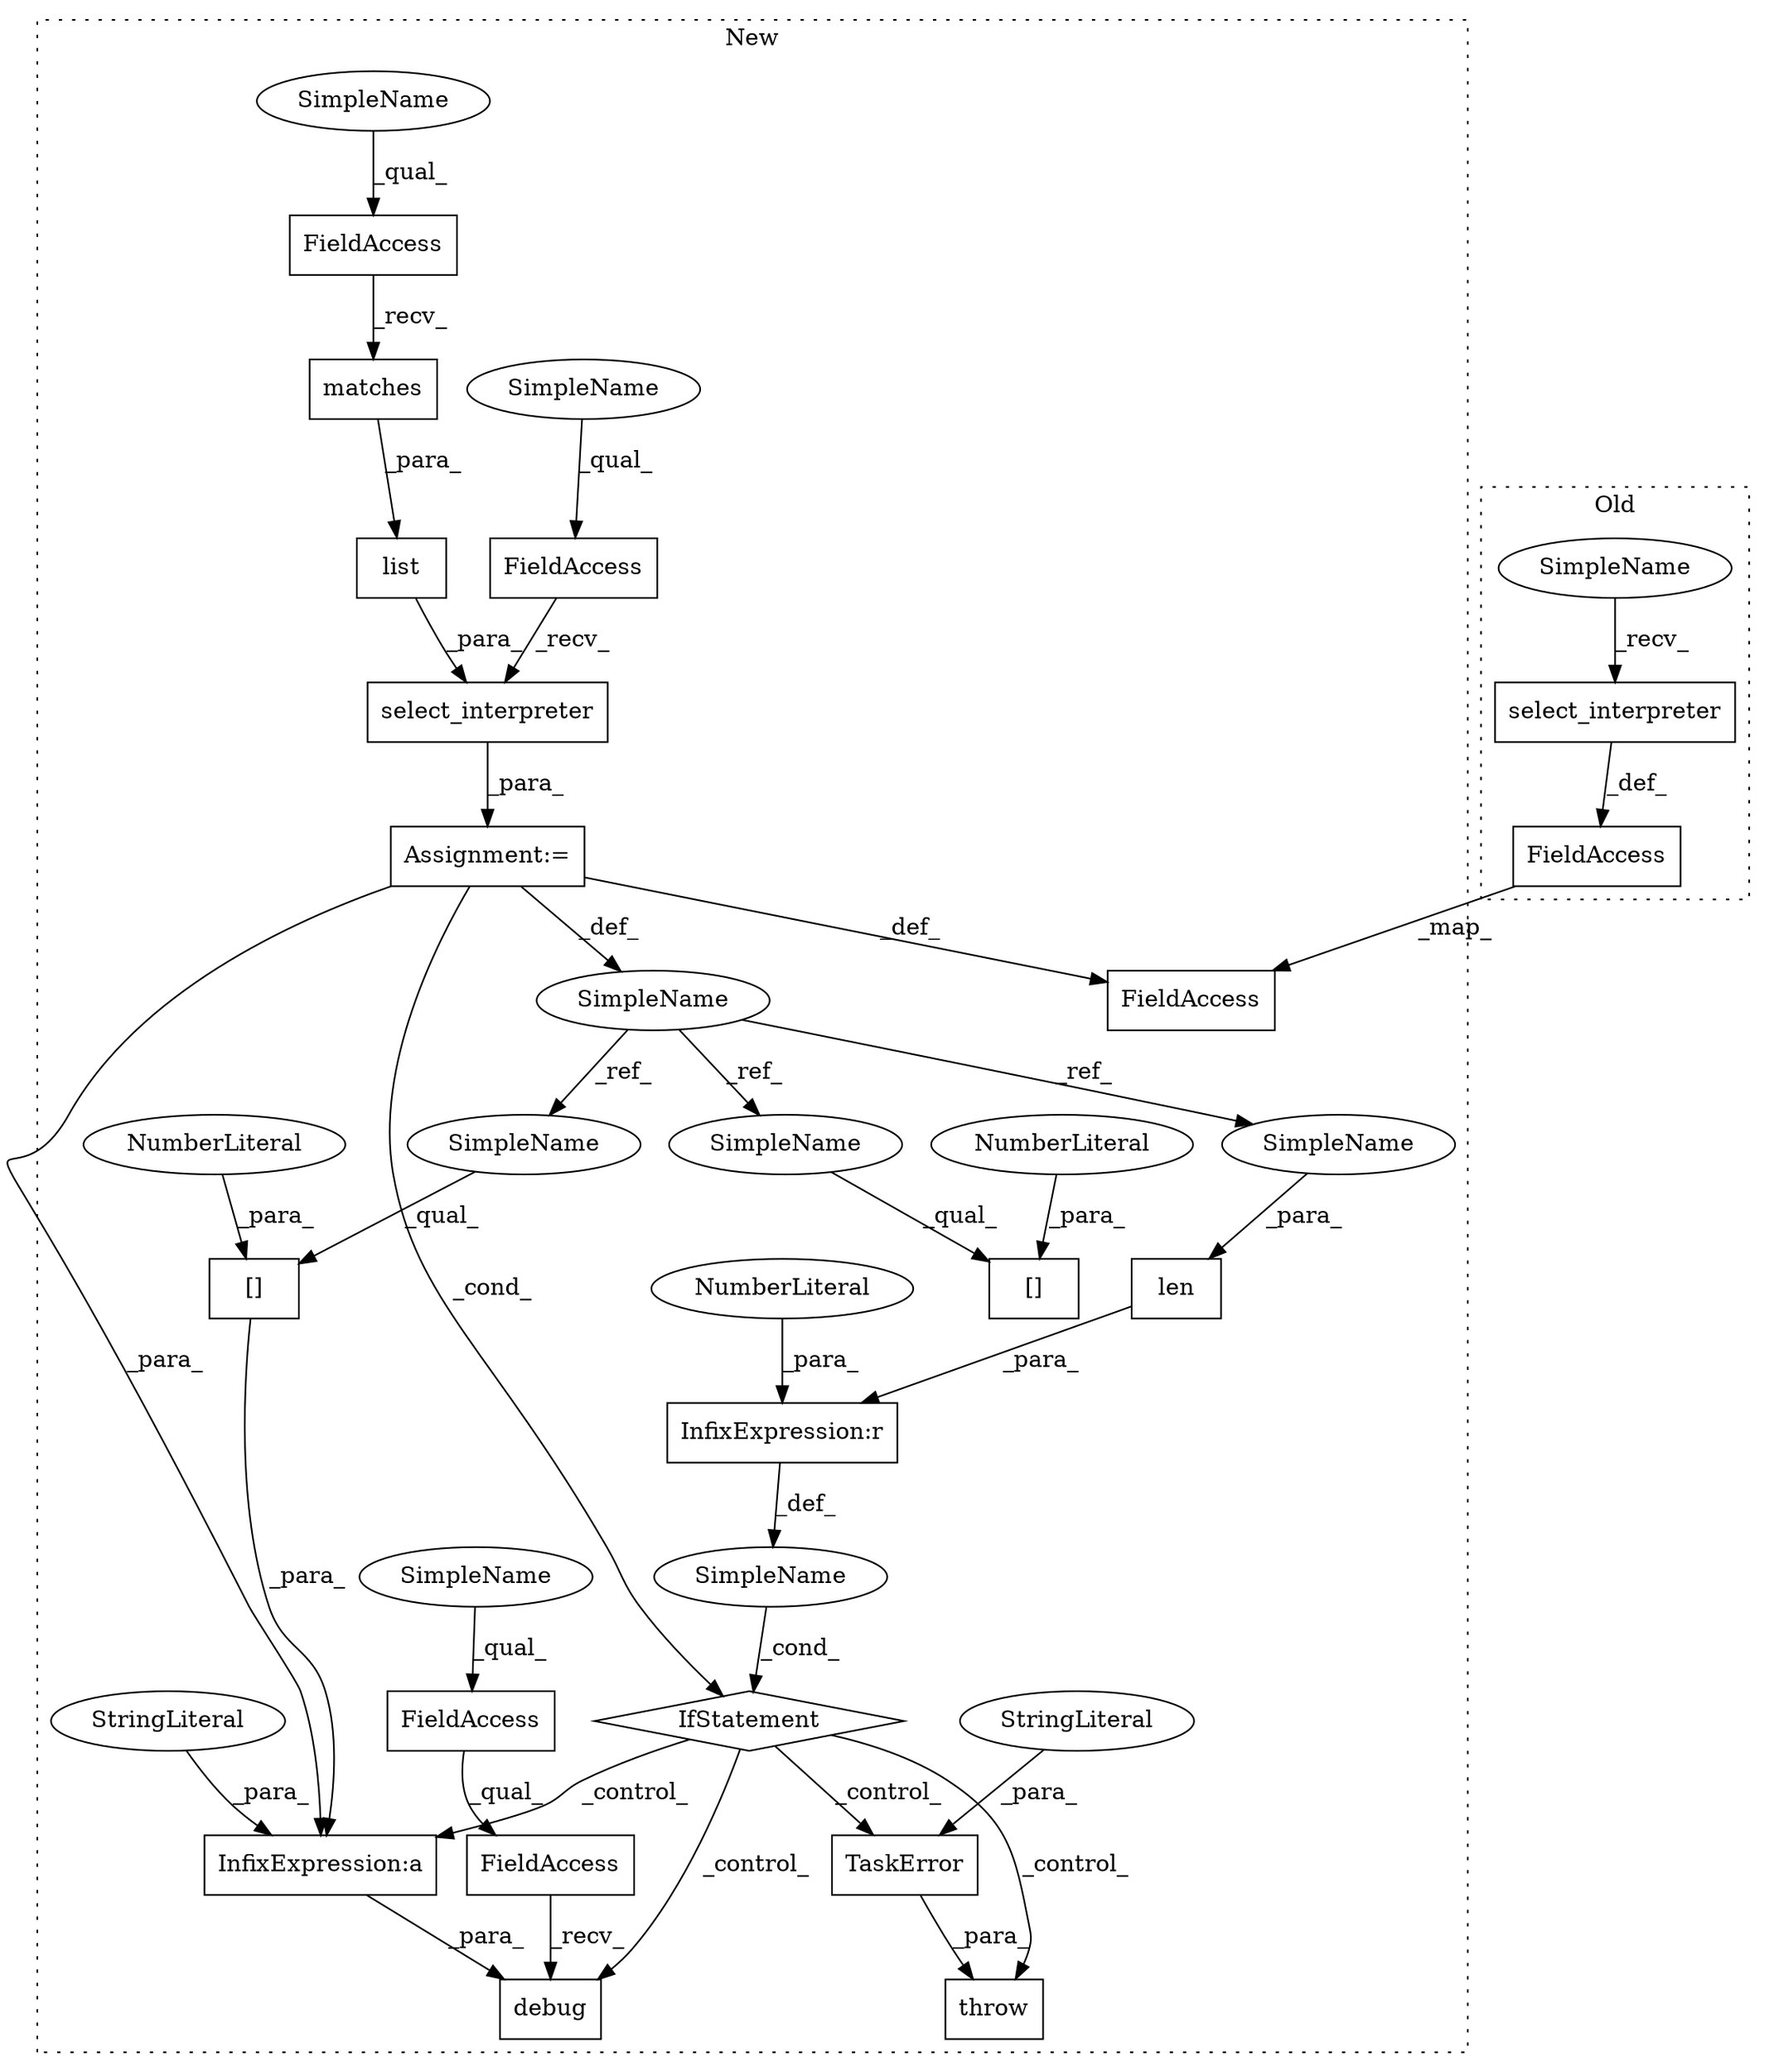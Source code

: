 digraph G {
subgraph cluster0 {
1 [label="select_interpreter" a="32" s="1147,1181" l="19,1" shape="box"];
22 [label="FieldAccess" a="22" s="1124" l="17" shape="box"];
31 [label="SimpleName" a="42" s="1142" l="4" shape="ellipse"];
label = "Old";
style="dotted";
}
subgraph cluster1 {
2 [label="[]" a="2" s="1710,1724" l="13,1" shape="box"];
3 [label="InfixExpression:a" a="27" s="1707" l="3" shape="box"];
4 [label="SimpleName" a="42" s="" l="" shape="ellipse"];
5 [label="throw" a="53" s="1592" l="6" shape="box"];
6 [label="NumberLiteral" a="34" s="1723" l="1" shape="ellipse"];
7 [label="debug" a="32" s="1688,1725" l="6,1" shape="box"];
8 [label="TaskError" a="32" s="1598,1648" l="10,1" shape="box"];
9 [label="list" a="32" s="1499,1548" l="5,1" shape="box"];
10 [label="[]" a="2" s="1756,1770" l="13,1" shape="box"];
11 [label="NumberLiteral" a="34" s="1769" l="1" shape="ellipse"];
12 [label="InfixExpression:r" a="27" s="1577" l="4" shape="box"];
13 [label="NumberLiteral" a="34" s="1581" l="1" shape="ellipse"];
14 [label="len" a="32" s="1560,1576" l="4,1" shape="box"];
15 [label="FieldAccess" a="22" s="1671" l="16" shape="box"];
16 [label="FieldAccess" a="22" s="1671" l="12" shape="box"];
17 [label="IfStatement" a="25" s="1556,1582" l="4,2" shape="diamond"];
18 [label="SimpleName" a="42" s="1444" l="12" shape="ellipse"];
19 [label="StringLiteral" a="45" s="1608" l="40" shape="ellipse"];
20 [label="Assignment:=" a="7" s="1456" l="1" shape="box"];
21 [label="StringLiteral" a="45" s="1694" l="13" shape="ellipse"];
23 [label="FieldAccess" a="22" s="1738" l="17" shape="box"];
24 [label="matches" a="32" s="1527,1547" l="8,1" shape="box"];
25 [label="FieldAccess" a="22" s="1504" l="22" shape="box"];
26 [label="select_interpreter" a="32" s="1480,1549" l="19,1" shape="box"];
27 [label="FieldAccess" a="22" s="1457" l="22" shape="box"];
28 [label="SimpleName" a="42" s="1564" l="12" shape="ellipse"];
29 [label="SimpleName" a="42" s="1710" l="12" shape="ellipse"];
30 [label="SimpleName" a="42" s="1756" l="12" shape="ellipse"];
32 [label="SimpleName" a="42" s="1457" l="4" shape="ellipse"];
33 [label="SimpleName" a="42" s="1504" l="4" shape="ellipse"];
34 [label="SimpleName" a="42" s="1671" l="4" shape="ellipse"];
label = "New";
style="dotted";
}
1 -> 22 [label="_def_"];
2 -> 3 [label="_para_"];
3 -> 7 [label="_para_"];
4 -> 17 [label="_cond_"];
6 -> 2 [label="_para_"];
8 -> 5 [label="_para_"];
9 -> 26 [label="_para_"];
11 -> 10 [label="_para_"];
12 -> 4 [label="_def_"];
13 -> 12 [label="_para_"];
14 -> 12 [label="_para_"];
15 -> 7 [label="_recv_"];
16 -> 15 [label="_qual_"];
17 -> 5 [label="_control_"];
17 -> 7 [label="_control_"];
17 -> 8 [label="_control_"];
17 -> 3 [label="_control_"];
18 -> 28 [label="_ref_"];
18 -> 29 [label="_ref_"];
18 -> 30 [label="_ref_"];
19 -> 8 [label="_para_"];
20 -> 17 [label="_cond_"];
20 -> 23 [label="_def_"];
20 -> 3 [label="_para_"];
20 -> 18 [label="_def_"];
21 -> 3 [label="_para_"];
22 -> 23 [label="_map_"];
24 -> 9 [label="_para_"];
25 -> 24 [label="_recv_"];
26 -> 20 [label="_para_"];
27 -> 26 [label="_recv_"];
28 -> 14 [label="_para_"];
29 -> 2 [label="_qual_"];
30 -> 10 [label="_qual_"];
31 -> 1 [label="_recv_"];
32 -> 27 [label="_qual_"];
33 -> 25 [label="_qual_"];
34 -> 16 [label="_qual_"];
}